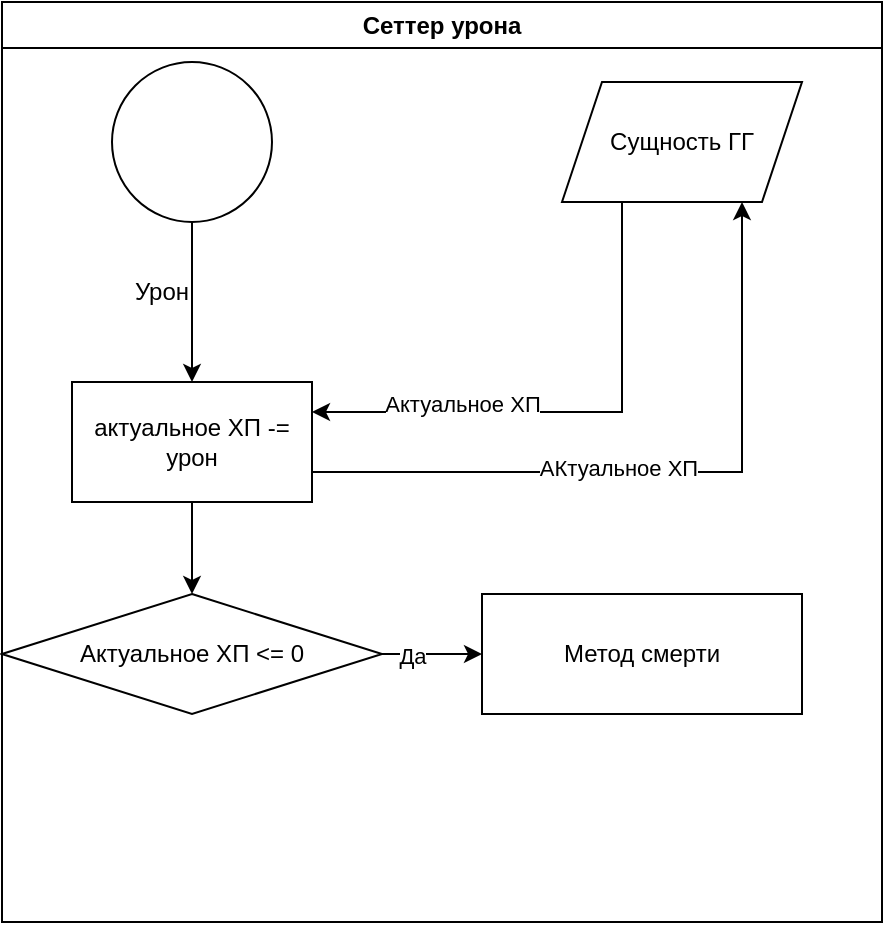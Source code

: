 <mxfile version="22.1.16" type="device">
  <diagram name="Страница — 1" id="R87gwawpsRX5DZW33Yvw">
    <mxGraphModel dx="1381" dy="-2688" grid="1" gridSize="10" guides="1" tooltips="1" connect="1" arrows="1" fold="1" page="1" pageScale="1" pageWidth="827" pageHeight="1169" math="0" shadow="0">
      <root>
        <mxCell id="0" />
        <mxCell id="1" parent="0" />
        <mxCell id="hZTHAR6i0K3fFT6IlkUh-605" value="Сеттер урона" style="swimlane;whiteSpace=wrap;html=1;startSize=23;" vertex="1" parent="1">
          <mxGeometry x="194" y="3690" width="440" height="460" as="geometry" />
        </mxCell>
        <mxCell id="hZTHAR6i0K3fFT6IlkUh-606" value="" style="ellipse;whiteSpace=wrap;html=1;aspect=fixed;" vertex="1" parent="hZTHAR6i0K3fFT6IlkUh-605">
          <mxGeometry x="55" y="30" width="80" height="80" as="geometry" />
        </mxCell>
        <mxCell id="hZTHAR6i0K3fFT6IlkUh-607" style="edgeStyle=orthogonalEdgeStyle;rounded=0;orthogonalLoop=1;jettySize=auto;html=1;exitX=0.25;exitY=1;exitDx=0;exitDy=0;entryX=1;entryY=0.25;entryDx=0;entryDy=0;" edge="1" parent="hZTHAR6i0K3fFT6IlkUh-605" source="hZTHAR6i0K3fFT6IlkUh-609" target="hZTHAR6i0K3fFT6IlkUh-613">
          <mxGeometry relative="1" as="geometry" />
        </mxCell>
        <mxCell id="hZTHAR6i0K3fFT6IlkUh-608" value="Актуальное ХП" style="edgeLabel;html=1;align=center;verticalAlign=middle;resizable=0;points=[];" vertex="1" connectable="0" parent="hZTHAR6i0K3fFT6IlkUh-607">
          <mxGeometry x="0.422" y="-4" relative="1" as="geometry">
            <mxPoint as="offset" />
          </mxGeometry>
        </mxCell>
        <mxCell id="hZTHAR6i0K3fFT6IlkUh-609" value="Сущность ГГ" style="shape=parallelogram;perimeter=parallelogramPerimeter;whiteSpace=wrap;html=1;fixedSize=1;" vertex="1" parent="hZTHAR6i0K3fFT6IlkUh-605">
          <mxGeometry x="280" y="40" width="120" height="60" as="geometry" />
        </mxCell>
        <mxCell id="hZTHAR6i0K3fFT6IlkUh-610" style="edgeStyle=orthogonalEdgeStyle;rounded=0;orthogonalLoop=1;jettySize=auto;html=1;exitX=0.5;exitY=1;exitDx=0;exitDy=0;entryX=0.5;entryY=0;entryDx=0;entryDy=0;" edge="1" parent="hZTHAR6i0K3fFT6IlkUh-605" source="hZTHAR6i0K3fFT6IlkUh-613" target="hZTHAR6i0K3fFT6IlkUh-617">
          <mxGeometry relative="1" as="geometry" />
        </mxCell>
        <mxCell id="hZTHAR6i0K3fFT6IlkUh-611" style="edgeStyle=orthogonalEdgeStyle;rounded=0;orthogonalLoop=1;jettySize=auto;html=1;exitX=1;exitY=0.75;exitDx=0;exitDy=0;entryX=0.75;entryY=1;entryDx=0;entryDy=0;" edge="1" parent="hZTHAR6i0K3fFT6IlkUh-605" source="hZTHAR6i0K3fFT6IlkUh-613" target="hZTHAR6i0K3fFT6IlkUh-609">
          <mxGeometry relative="1" as="geometry" />
        </mxCell>
        <mxCell id="hZTHAR6i0K3fFT6IlkUh-612" value="АКтуальное ХП" style="edgeLabel;html=1;align=center;verticalAlign=middle;resizable=0;points=[];" vertex="1" connectable="0" parent="hZTHAR6i0K3fFT6IlkUh-611">
          <mxGeometry x="-0.127" y="2" relative="1" as="geometry">
            <mxPoint as="offset" />
          </mxGeometry>
        </mxCell>
        <mxCell id="hZTHAR6i0K3fFT6IlkUh-613" value="актуальное ХП -= урон" style="rounded=0;whiteSpace=wrap;html=1;" vertex="1" parent="hZTHAR6i0K3fFT6IlkUh-605">
          <mxGeometry x="35" y="190" width="120" height="60" as="geometry" />
        </mxCell>
        <mxCell id="hZTHAR6i0K3fFT6IlkUh-614" style="edgeStyle=orthogonalEdgeStyle;rounded=0;orthogonalLoop=1;jettySize=auto;html=1;exitX=0.5;exitY=1;exitDx=0;exitDy=0;" edge="1" parent="hZTHAR6i0K3fFT6IlkUh-605" source="hZTHAR6i0K3fFT6IlkUh-606" target="hZTHAR6i0K3fFT6IlkUh-613">
          <mxGeometry relative="1" as="geometry">
            <mxPoint x="90" y="190" as="targetPoint" />
          </mxGeometry>
        </mxCell>
        <mxCell id="hZTHAR6i0K3fFT6IlkUh-615" style="edgeStyle=orthogonalEdgeStyle;rounded=0;orthogonalLoop=1;jettySize=auto;html=1;exitX=1;exitY=0.5;exitDx=0;exitDy=0;entryX=0;entryY=0.5;entryDx=0;entryDy=0;" edge="1" parent="hZTHAR6i0K3fFT6IlkUh-605" source="hZTHAR6i0K3fFT6IlkUh-617" target="hZTHAR6i0K3fFT6IlkUh-618">
          <mxGeometry relative="1" as="geometry" />
        </mxCell>
        <mxCell id="hZTHAR6i0K3fFT6IlkUh-616" value="Да" style="edgeLabel;html=1;align=center;verticalAlign=middle;resizable=0;points=[];" vertex="1" connectable="0" parent="hZTHAR6i0K3fFT6IlkUh-615">
          <mxGeometry x="-0.408" y="-1" relative="1" as="geometry">
            <mxPoint as="offset" />
          </mxGeometry>
        </mxCell>
        <mxCell id="hZTHAR6i0K3fFT6IlkUh-617" value="Актуальное ХП &amp;lt;= 0" style="shape=rhombus;perimeter=rhombusPerimeter;whiteSpace=wrap;html=1;align=center;" vertex="1" parent="hZTHAR6i0K3fFT6IlkUh-605">
          <mxGeometry y="296" width="190" height="60" as="geometry" />
        </mxCell>
        <mxCell id="hZTHAR6i0K3fFT6IlkUh-618" value="Метод смерти" style="rounded=0;whiteSpace=wrap;html=1;" vertex="1" parent="hZTHAR6i0K3fFT6IlkUh-605">
          <mxGeometry x="240" y="296" width="160" height="60" as="geometry" />
        </mxCell>
        <mxCell id="hZTHAR6i0K3fFT6IlkUh-619" value="Урон" style="text;html=1;strokeColor=none;fillColor=none;align=center;verticalAlign=middle;whiteSpace=wrap;rounded=0;" vertex="1" parent="hZTHAR6i0K3fFT6IlkUh-605">
          <mxGeometry x="50" y="130" width="60" height="30" as="geometry" />
        </mxCell>
      </root>
    </mxGraphModel>
  </diagram>
</mxfile>
